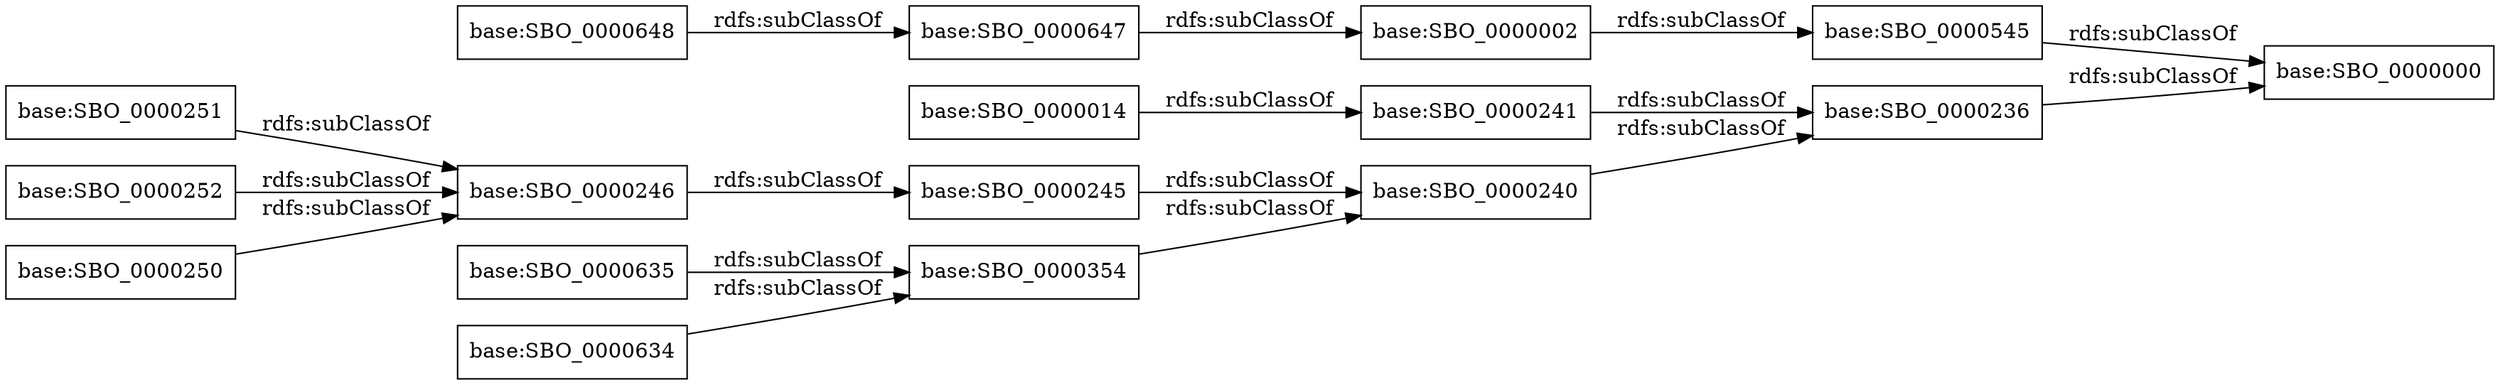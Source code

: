 digraph ar2dtool_diagram { 
rankdir=LR;
size="1000"
node [shape = rectangle, color="black"]; "base:SBO_0000240" "base:SBO_0000251" "base:SBO_0000241" "base:SBO_0000252" "base:SBO_0000236" "base:SBO_0000250" "base:SBO_0000000" "base:SBO_0000246" "base:SBO_0000635" "base:SBO_0000545" "base:SBO_0000647" "base:SBO_0000002" "base:SBO_0000245" "base:SBO_0000634" "base:SBO_0000648" "base:SBO_0000354" "base:SBO_0000014" ; /*classes style*/
	"base:SBO_0000634" -> "base:SBO_0000354" [ label = "rdfs:subClassOf" ];
	"base:SBO_0000250" -> "base:SBO_0000246" [ label = "rdfs:subClassOf" ];
	"base:SBO_0000648" -> "base:SBO_0000647" [ label = "rdfs:subClassOf" ];
	"base:SBO_0000014" -> "base:SBO_0000241" [ label = "rdfs:subClassOf" ];
	"base:SBO_0000354" -> "base:SBO_0000240" [ label = "rdfs:subClassOf" ];
	"base:SBO_0000545" -> "base:SBO_0000000" [ label = "rdfs:subClassOf" ];
	"base:SBO_0000635" -> "base:SBO_0000354" [ label = "rdfs:subClassOf" ];
	"base:SBO_0000236" -> "base:SBO_0000000" [ label = "rdfs:subClassOf" ];
	"base:SBO_0000251" -> "base:SBO_0000246" [ label = "rdfs:subClassOf" ];
	"base:SBO_0000240" -> "base:SBO_0000236" [ label = "rdfs:subClassOf" ];
	"base:SBO_0000245" -> "base:SBO_0000240" [ label = "rdfs:subClassOf" ];
	"base:SBO_0000647" -> "base:SBO_0000002" [ label = "rdfs:subClassOf" ];
	"base:SBO_0000241" -> "base:SBO_0000236" [ label = "rdfs:subClassOf" ];
	"base:SBO_0000002" -> "base:SBO_0000545" [ label = "rdfs:subClassOf" ];
	"base:SBO_0000252" -> "base:SBO_0000246" [ label = "rdfs:subClassOf" ];
	"base:SBO_0000246" -> "base:SBO_0000245" [ label = "rdfs:subClassOf" ];

}
